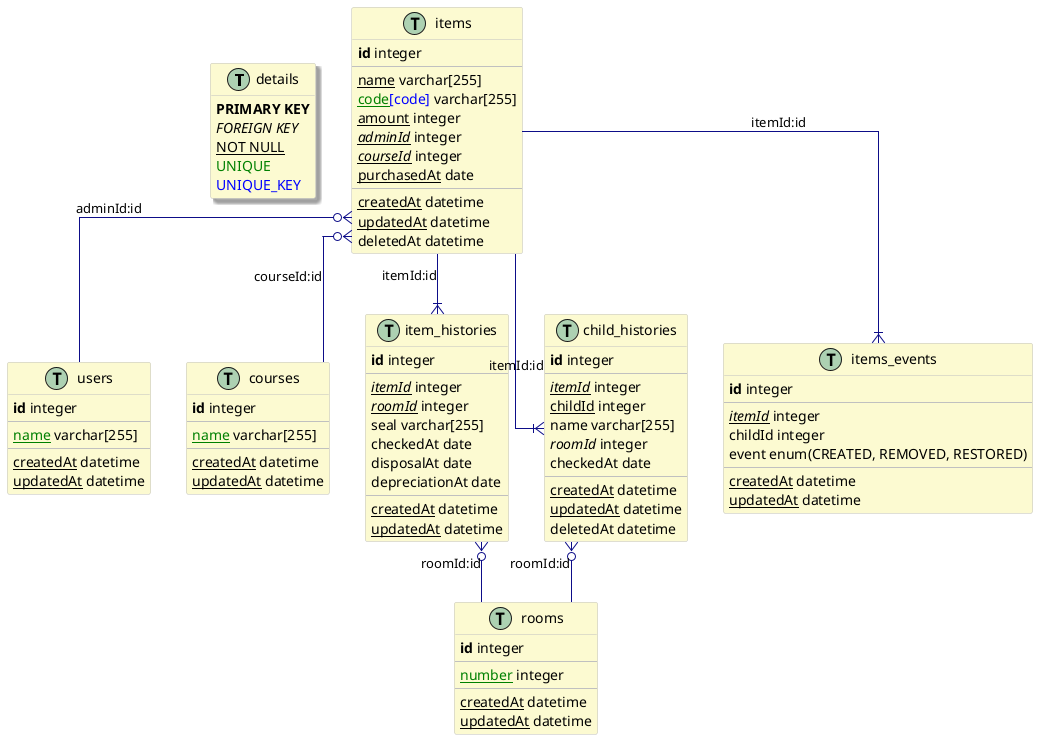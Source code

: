 @startuml
' styles
skinparam linetype ortho
skinparam shadowing false
skinparam shadowing<<with_shadow>> true

!unquoted function Table($name) return "class " + $name + " <<table>> << (T,#add1b2) >>"
!unquoted function primary_key(x) return "<b>" + x + "</b>"
!unquoted function foreign_key(x) return "<i>" + x + "</i>"
!unquoted function unique(x) return "<color:green>" + x + "</color>"
!unquoted function unique_key(x) return "<color:blue>" + x + "</color>"
!unquoted function $not_null(x) return "<u>" + x + "</u>"
!unquoted function unique_not_null(x) return "<color:green><u>" + x + "</u></color>"
!unquoted function foreign_key_not_null(x) return "<i><u>" + x + "</u></i>"
!unquoted function unique_foreign_key_not_null(x) return "<color:green><i><u>" + x + "</u></i><color:green>"

skinparam class {
    ArrowColor #0d0d88
    ArrowStyle Bold
}

skinparam class<<table>> {
    BorderColor #c0c0c0
    BackgroundColor #fcfad1
}

hide methods
hide stereotypes

' entities
Table(details) <<with_shadow>> {
    primary_key(PRIMARY KEY)
    foreign_key(FOREIGN KEY)
    $not_null(NOT NULL)
    unique(UNIQUE)
    unique_key(UNIQUE_KEY)
}

Table(users) {
    primary_key(id) integer
    ---
    unique_not_null(name) varchar[255]
    ---
    $not_null(createdAt) datetime
    $not_null(updatedAt) datetime
}

Table(rooms) {
    primary_key(id) integer
    ---
    unique_not_null(number) integer
    ---
    $not_null(createdAt) datetime
    $not_null(updatedAt) datetime
}

Table(courses) {
    primary_key(id) integer
    ---
    unique_not_null(name) varchar[255]
    ---
    $not_null(createdAt) datetime
    $not_null(updatedAt) datetime
}

Table(items) {
    primary_key(id) integer
    --
    $not_null(name) varchar[255]
    unique_not_null(code)unique_key([code]) varchar[255]
    $not_null(amount) integer
    foreign_key_not_null(adminId) integer
    foreign_key_not_null(courseId) integer
    $not_null(purchasedAt) date
    ---
    $not_null(createdAt) datetime
    $not_null(updatedAt) datetime
    deletedAt datetime
}

Table(item_histories) {
    primary_key(id) integer
    ---
    foreign_key_not_null(itemId) integer
    foreign_key_not_null(roomId) integer
    seal varchar[255]
    checkedAt date
    disposalAt date
    depreciationAt date
    ---
    $not_null(createdAt) datetime
    $not_null(updatedAt) datetime
}

Table(child_histories) {
    primary_key(id) integer
    ---
    foreign_key_not_null(itemId) integer
    $not_null(childId) integer
    name varchar[255]
    foreign_key(roomId) integer
    checkedAt date
    ---
    $not_null(createdAt) datetime
    $not_null(updatedAt) datetime
    deletedAt datetime
}

Table(items_events) {
    primary_key(id) integer
    ---
    foreign_key_not_null(itemId) integer
    childId integer
    event enum(CREATED, REMOVED, RESTORED)
    ---
    $not_null(createdAt) datetime
    $not_null(updatedAt) datetime
}

' relations
items --|{ item_histories: itemId:id
items --|{ child_histories: itemId:id
items --|{ items_events: itemId:id
items }o-- users: adminId:id
items }o-- courses: courseId:id
item_histories }o-- rooms: roomId:id
child_histories }o-- rooms: roomId:id
@enduml
